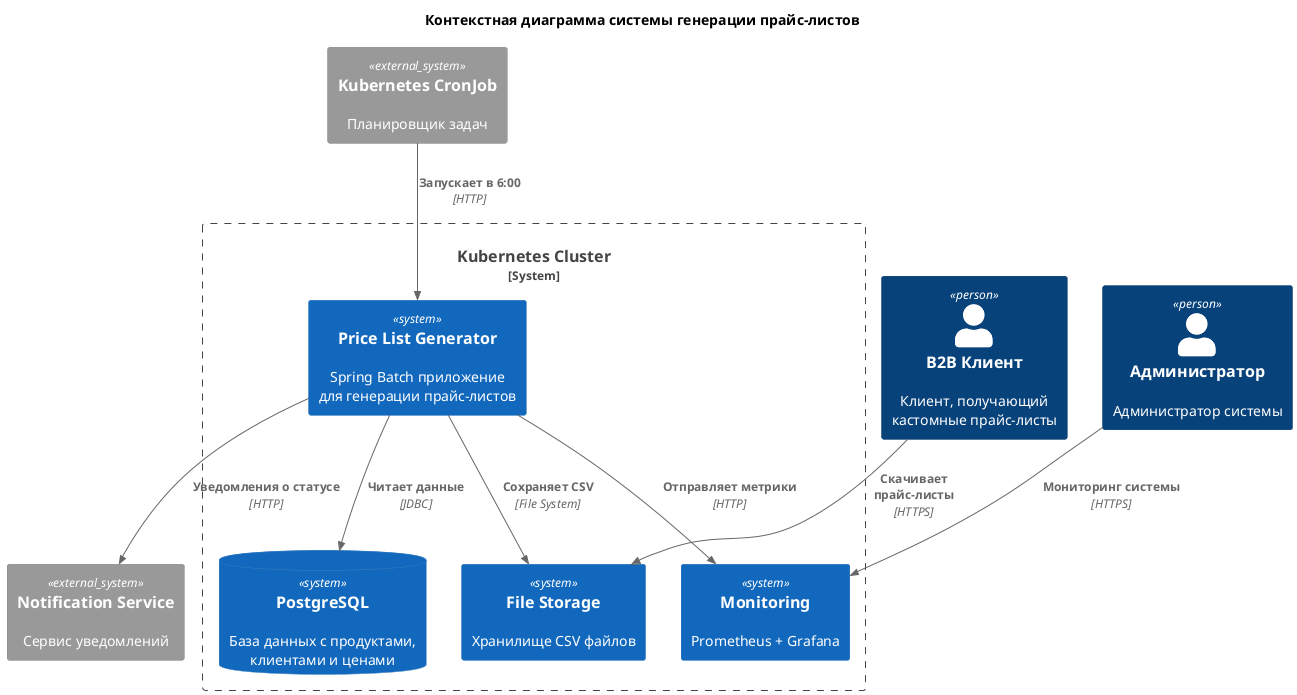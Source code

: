 @startuml
!include <C4/C4_Context>

title Контекстная диаграмма системы генерации прайс-листов

!define DIRECTION top to bottom direction
!define LAYOUT_WITH_LEGEND()

Person(b2b_client, "B2B Клиент", "Клиент, получающий кастомные прайс-листы")
Person(admin, "Администратор", "Администратор системы")

System_Boundary(k8s_cluster, "Kubernetes Cluster") {
    System(price_generator, "Price List Generator", "Spring Batch приложение для генерации прайс-листов")
    SystemDb(postgres, "PostgreSQL", "База данных с продуктами, клиентами и ценами")
    System(storage, "File Storage", "Хранилище CSV файлов")
    System(monitoring, "Monitoring", "Prometheus + Grafana")
}

System_Ext(scheduler, "Kubernetes CronJob", "Планировщик задач")
System_Ext(notification, "Notification Service", "Сервис уведомлений")

Rel(scheduler, price_generator, "Запускает в 6:00", "HTTP")
Rel(price_generator, postgres, "Читает данные", "JDBC")
Rel(price_generator, storage, "Сохраняет CSV", "File System")
Rel(price_generator, monitoring, "Отправляет метрики", "HTTP")
Rel(price_generator, notification, "Уведомления о статусе", "HTTP")
Rel(b2b_client, storage, "Скачивает прайс-листы", "HTTPS")
Rel(admin, monitoring, "Мониторинг системы", "HTTPS")

@enduml
